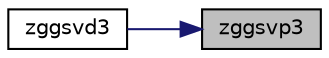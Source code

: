 digraph "zggsvp3"
{
 // LATEX_PDF_SIZE
  edge [fontname="Helvetica",fontsize="10",labelfontname="Helvetica",labelfontsize="10"];
  node [fontname="Helvetica",fontsize="10",shape=record];
  rankdir="RL";
  Node1 [label="zggsvp3",height=0.2,width=0.4,color="black", fillcolor="grey75", style="filled", fontcolor="black",tooltip="ZGGSVP3"];
  Node1 -> Node2 [dir="back",color="midnightblue",fontsize="10",style="solid",fontname="Helvetica"];
  Node2 [label="zggsvd3",height=0.2,width=0.4,color="black", fillcolor="white", style="filled",URL="$zggsvd3_8f.html#a475afe0b3e08089cac32364ef01895da",tooltip="ZGGSVD3 computes the singular value decomposition (SVD) for OTHER matrices"];
}
